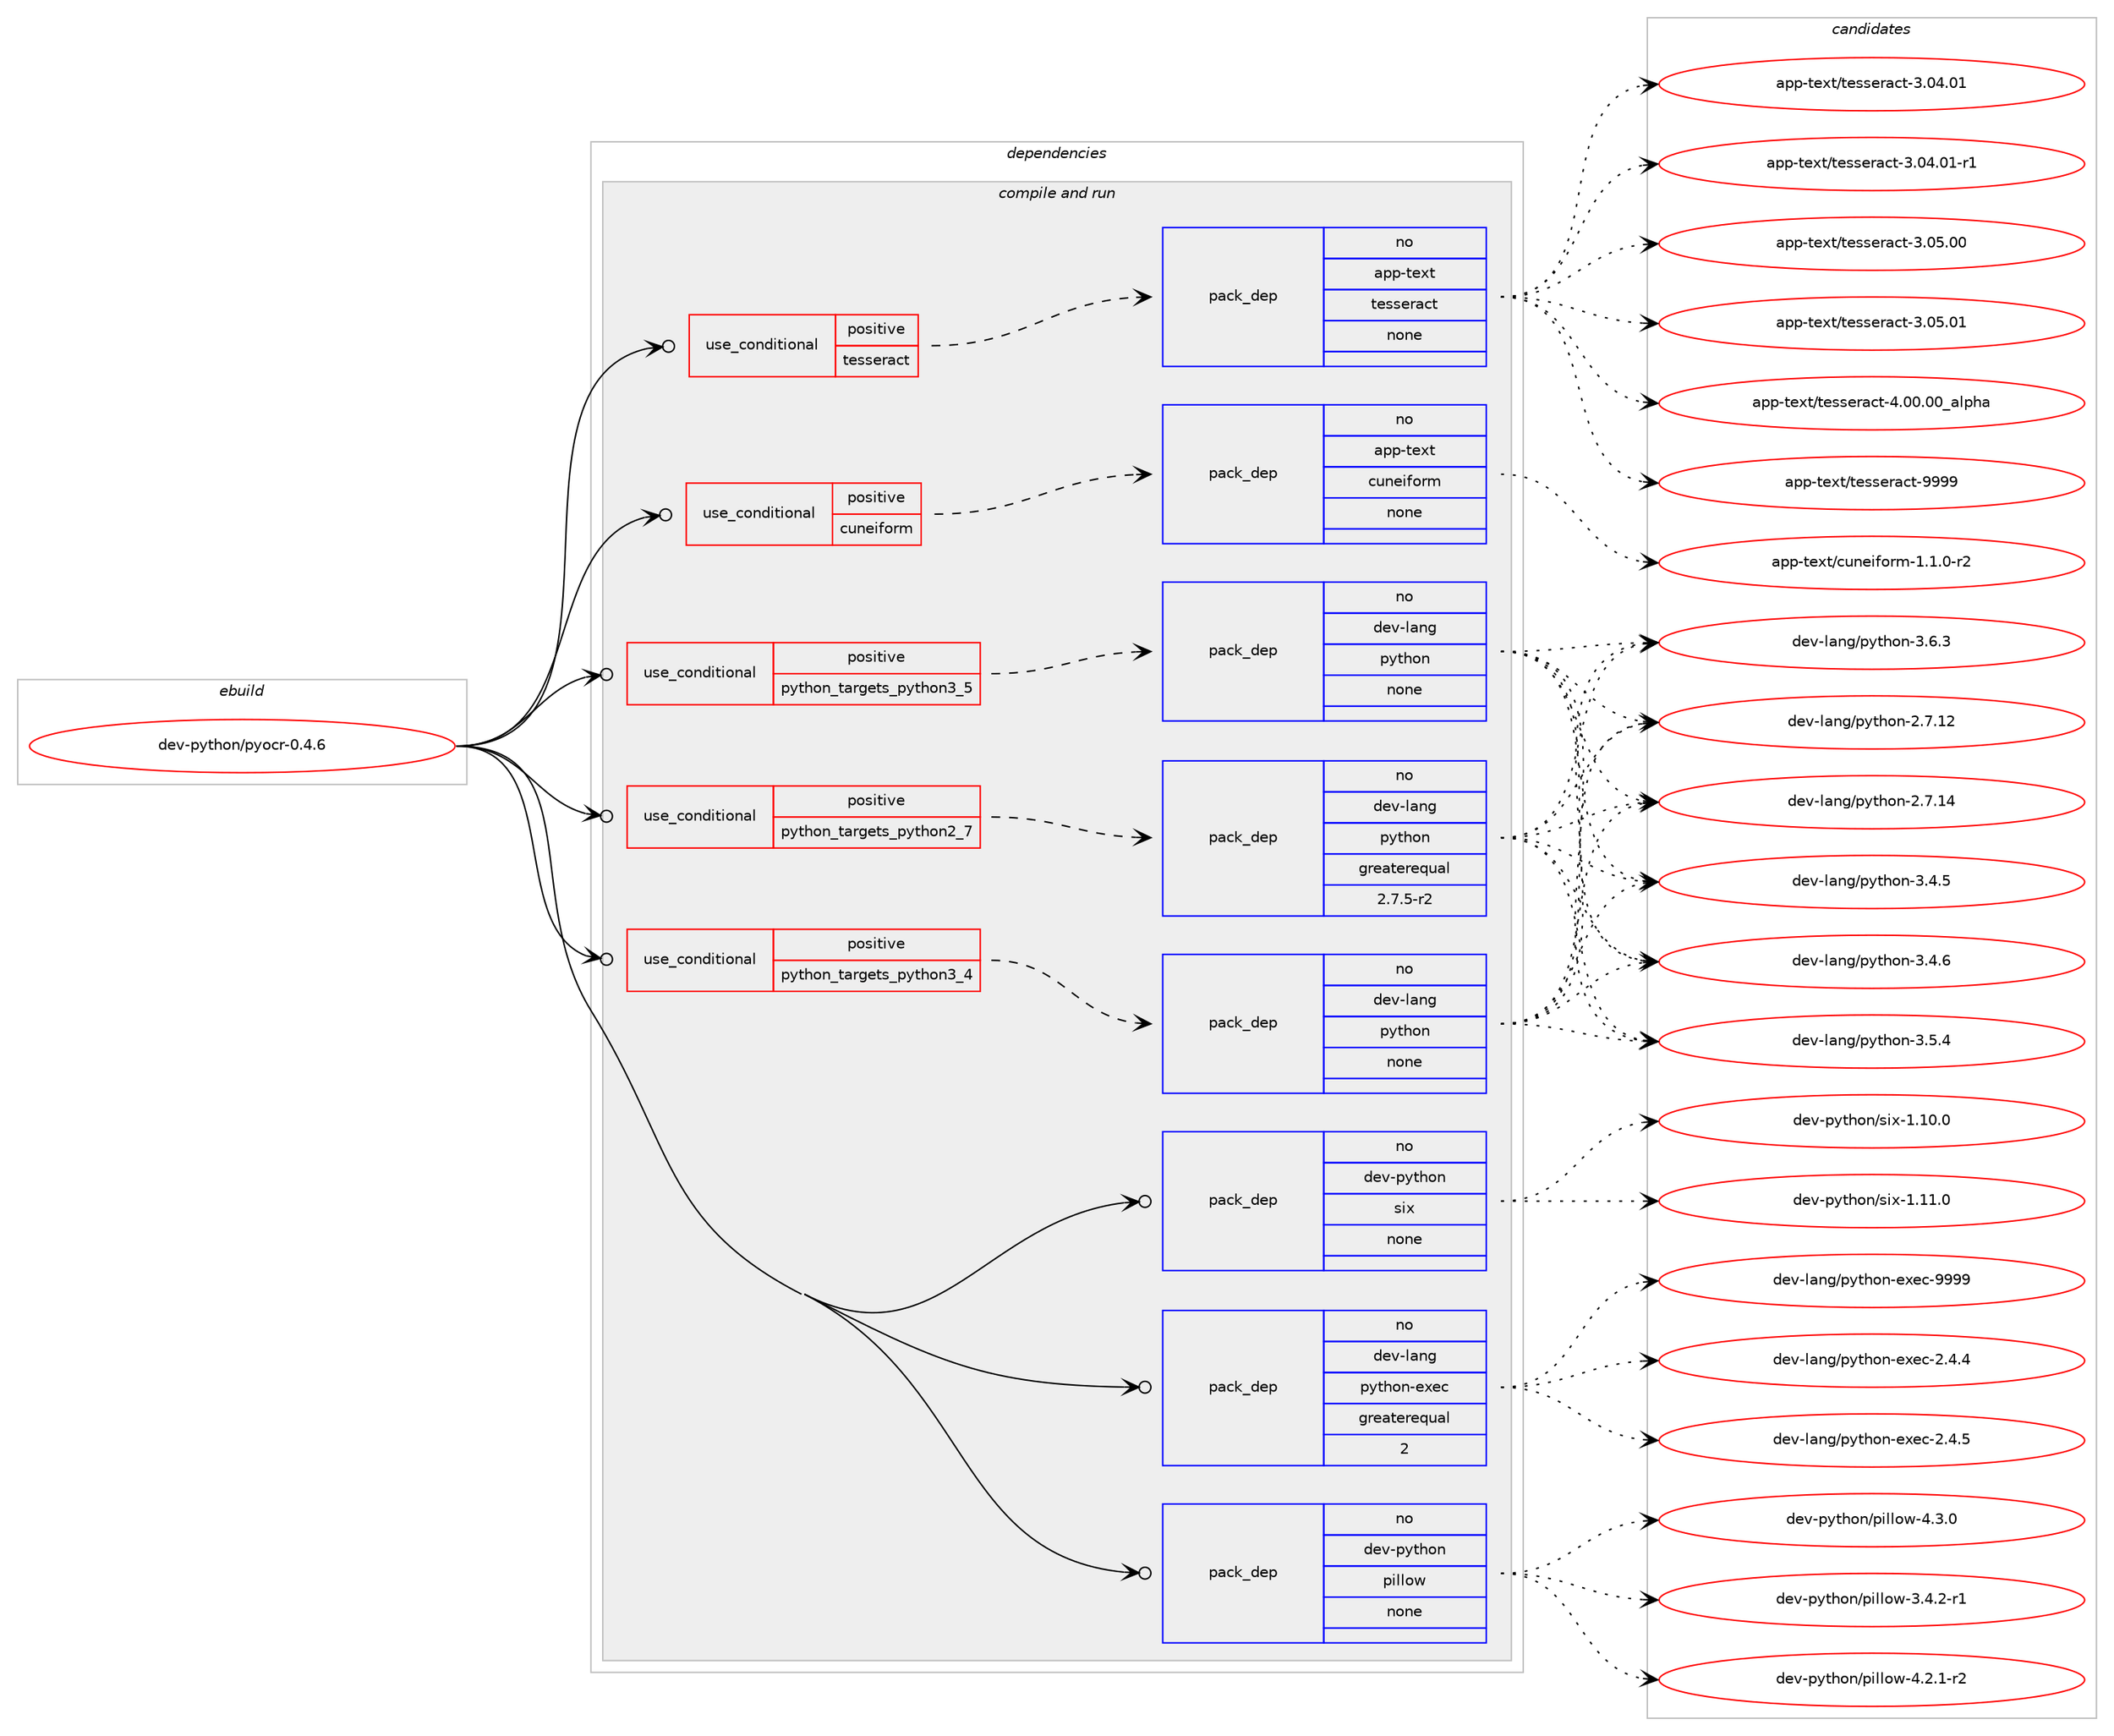 digraph prolog {

# *************
# Graph options
# *************

newrank=true;
concentrate=true;
compound=true;
graph [rankdir=LR,fontname=Helvetica,fontsize=10,ranksep=1.5];#, ranksep=2.5, nodesep=0.2];
edge  [arrowhead=vee];
node  [fontname=Helvetica,fontsize=10];

# **********
# The ebuild
# **********

subgraph cluster_leftcol {
color=gray;
rank=same;
label=<<i>ebuild</i>>;
id [label="dev-python/pyocr-0.4.6", color=red, width=4, href="../dev-python/pyocr-0.4.6.svg"];
}

# ****************
# The dependencies
# ****************

subgraph cluster_midcol {
color=gray;
label=<<i>dependencies</i>>;
subgraph cluster_compile {
fillcolor="#eeeeee";
style=filled;
label=<<i>compile</i>>;
}
subgraph cluster_compileandrun {
fillcolor="#eeeeee";
style=filled;
label=<<i>compile and run</i>>;
subgraph cond38901 {
dependency177797 [label=<<TABLE BORDER="0" CELLBORDER="1" CELLSPACING="0" CELLPADDING="4"><TR><TD ROWSPAN="3" CELLPADDING="10">use_conditional</TD></TR><TR><TD>positive</TD></TR><TR><TD>cuneiform</TD></TR></TABLE>>, shape=none, color=red];
subgraph pack134977 {
dependency177798 [label=<<TABLE BORDER="0" CELLBORDER="1" CELLSPACING="0" CELLPADDING="4" WIDTH="220"><TR><TD ROWSPAN="6" CELLPADDING="30">pack_dep</TD></TR><TR><TD WIDTH="110">no</TD></TR><TR><TD>app-text</TD></TR><TR><TD>cuneiform</TD></TR><TR><TD>none</TD></TR><TR><TD></TD></TR></TABLE>>, shape=none, color=blue];
}
dependency177797:e -> dependency177798:w [weight=20,style="dashed",arrowhead="vee"];
}
id:e -> dependency177797:w [weight=20,style="solid",arrowhead="odotvee"];
subgraph cond38902 {
dependency177799 [label=<<TABLE BORDER="0" CELLBORDER="1" CELLSPACING="0" CELLPADDING="4"><TR><TD ROWSPAN="3" CELLPADDING="10">use_conditional</TD></TR><TR><TD>positive</TD></TR><TR><TD>python_targets_python2_7</TD></TR></TABLE>>, shape=none, color=red];
subgraph pack134978 {
dependency177800 [label=<<TABLE BORDER="0" CELLBORDER="1" CELLSPACING="0" CELLPADDING="4" WIDTH="220"><TR><TD ROWSPAN="6" CELLPADDING="30">pack_dep</TD></TR><TR><TD WIDTH="110">no</TD></TR><TR><TD>dev-lang</TD></TR><TR><TD>python</TD></TR><TR><TD>greaterequal</TD></TR><TR><TD>2.7.5-r2</TD></TR></TABLE>>, shape=none, color=blue];
}
dependency177799:e -> dependency177800:w [weight=20,style="dashed",arrowhead="vee"];
}
id:e -> dependency177799:w [weight=20,style="solid",arrowhead="odotvee"];
subgraph cond38903 {
dependency177801 [label=<<TABLE BORDER="0" CELLBORDER="1" CELLSPACING="0" CELLPADDING="4"><TR><TD ROWSPAN="3" CELLPADDING="10">use_conditional</TD></TR><TR><TD>positive</TD></TR><TR><TD>python_targets_python3_4</TD></TR></TABLE>>, shape=none, color=red];
subgraph pack134979 {
dependency177802 [label=<<TABLE BORDER="0" CELLBORDER="1" CELLSPACING="0" CELLPADDING="4" WIDTH="220"><TR><TD ROWSPAN="6" CELLPADDING="30">pack_dep</TD></TR><TR><TD WIDTH="110">no</TD></TR><TR><TD>dev-lang</TD></TR><TR><TD>python</TD></TR><TR><TD>none</TD></TR><TR><TD></TD></TR></TABLE>>, shape=none, color=blue];
}
dependency177801:e -> dependency177802:w [weight=20,style="dashed",arrowhead="vee"];
}
id:e -> dependency177801:w [weight=20,style="solid",arrowhead="odotvee"];
subgraph cond38904 {
dependency177803 [label=<<TABLE BORDER="0" CELLBORDER="1" CELLSPACING="0" CELLPADDING="4"><TR><TD ROWSPAN="3" CELLPADDING="10">use_conditional</TD></TR><TR><TD>positive</TD></TR><TR><TD>python_targets_python3_5</TD></TR></TABLE>>, shape=none, color=red];
subgraph pack134980 {
dependency177804 [label=<<TABLE BORDER="0" CELLBORDER="1" CELLSPACING="0" CELLPADDING="4" WIDTH="220"><TR><TD ROWSPAN="6" CELLPADDING="30">pack_dep</TD></TR><TR><TD WIDTH="110">no</TD></TR><TR><TD>dev-lang</TD></TR><TR><TD>python</TD></TR><TR><TD>none</TD></TR><TR><TD></TD></TR></TABLE>>, shape=none, color=blue];
}
dependency177803:e -> dependency177804:w [weight=20,style="dashed",arrowhead="vee"];
}
id:e -> dependency177803:w [weight=20,style="solid",arrowhead="odotvee"];
subgraph cond38905 {
dependency177805 [label=<<TABLE BORDER="0" CELLBORDER="1" CELLSPACING="0" CELLPADDING="4"><TR><TD ROWSPAN="3" CELLPADDING="10">use_conditional</TD></TR><TR><TD>positive</TD></TR><TR><TD>tesseract</TD></TR></TABLE>>, shape=none, color=red];
subgraph pack134981 {
dependency177806 [label=<<TABLE BORDER="0" CELLBORDER="1" CELLSPACING="0" CELLPADDING="4" WIDTH="220"><TR><TD ROWSPAN="6" CELLPADDING="30">pack_dep</TD></TR><TR><TD WIDTH="110">no</TD></TR><TR><TD>app-text</TD></TR><TR><TD>tesseract</TD></TR><TR><TD>none</TD></TR><TR><TD></TD></TR></TABLE>>, shape=none, color=blue];
}
dependency177805:e -> dependency177806:w [weight=20,style="dashed",arrowhead="vee"];
}
id:e -> dependency177805:w [weight=20,style="solid",arrowhead="odotvee"];
subgraph pack134982 {
dependency177807 [label=<<TABLE BORDER="0" CELLBORDER="1" CELLSPACING="0" CELLPADDING="4" WIDTH="220"><TR><TD ROWSPAN="6" CELLPADDING="30">pack_dep</TD></TR><TR><TD WIDTH="110">no</TD></TR><TR><TD>dev-lang</TD></TR><TR><TD>python-exec</TD></TR><TR><TD>greaterequal</TD></TR><TR><TD>2</TD></TR></TABLE>>, shape=none, color=blue];
}
id:e -> dependency177807:w [weight=20,style="solid",arrowhead="odotvee"];
subgraph pack134983 {
dependency177808 [label=<<TABLE BORDER="0" CELLBORDER="1" CELLSPACING="0" CELLPADDING="4" WIDTH="220"><TR><TD ROWSPAN="6" CELLPADDING="30">pack_dep</TD></TR><TR><TD WIDTH="110">no</TD></TR><TR><TD>dev-python</TD></TR><TR><TD>pillow</TD></TR><TR><TD>none</TD></TR><TR><TD></TD></TR></TABLE>>, shape=none, color=blue];
}
id:e -> dependency177808:w [weight=20,style="solid",arrowhead="odotvee"];
subgraph pack134984 {
dependency177809 [label=<<TABLE BORDER="0" CELLBORDER="1" CELLSPACING="0" CELLPADDING="4" WIDTH="220"><TR><TD ROWSPAN="6" CELLPADDING="30">pack_dep</TD></TR><TR><TD WIDTH="110">no</TD></TR><TR><TD>dev-python</TD></TR><TR><TD>six</TD></TR><TR><TD>none</TD></TR><TR><TD></TD></TR></TABLE>>, shape=none, color=blue];
}
id:e -> dependency177809:w [weight=20,style="solid",arrowhead="odotvee"];
}
subgraph cluster_run {
fillcolor="#eeeeee";
style=filled;
label=<<i>run</i>>;
}
}

# **************
# The candidates
# **************

subgraph cluster_choices {
rank=same;
color=gray;
label=<<i>candidates</i>>;

subgraph choice134977 {
color=black;
nodesep=1;
choice971121124511610112011647991171101011051021111141094549464946484511450 [label="app-text/cuneiform-1.1.0-r2", color=red, width=4,href="../app-text/cuneiform-1.1.0-r2.svg"];
dependency177798:e -> choice971121124511610112011647991171101011051021111141094549464946484511450:w [style=dotted,weight="100"];
}
subgraph choice134978 {
color=black;
nodesep=1;
choice10010111845108971101034711212111610411111045504655464950 [label="dev-lang/python-2.7.12", color=red, width=4,href="../dev-lang/python-2.7.12.svg"];
choice10010111845108971101034711212111610411111045504655464952 [label="dev-lang/python-2.7.14", color=red, width=4,href="../dev-lang/python-2.7.14.svg"];
choice100101118451089711010347112121116104111110455146524653 [label="dev-lang/python-3.4.5", color=red, width=4,href="../dev-lang/python-3.4.5.svg"];
choice100101118451089711010347112121116104111110455146524654 [label="dev-lang/python-3.4.6", color=red, width=4,href="../dev-lang/python-3.4.6.svg"];
choice100101118451089711010347112121116104111110455146534652 [label="dev-lang/python-3.5.4", color=red, width=4,href="../dev-lang/python-3.5.4.svg"];
choice100101118451089711010347112121116104111110455146544651 [label="dev-lang/python-3.6.3", color=red, width=4,href="../dev-lang/python-3.6.3.svg"];
dependency177800:e -> choice10010111845108971101034711212111610411111045504655464950:w [style=dotted,weight="100"];
dependency177800:e -> choice10010111845108971101034711212111610411111045504655464952:w [style=dotted,weight="100"];
dependency177800:e -> choice100101118451089711010347112121116104111110455146524653:w [style=dotted,weight="100"];
dependency177800:e -> choice100101118451089711010347112121116104111110455146524654:w [style=dotted,weight="100"];
dependency177800:e -> choice100101118451089711010347112121116104111110455146534652:w [style=dotted,weight="100"];
dependency177800:e -> choice100101118451089711010347112121116104111110455146544651:w [style=dotted,weight="100"];
}
subgraph choice134979 {
color=black;
nodesep=1;
choice10010111845108971101034711212111610411111045504655464950 [label="dev-lang/python-2.7.12", color=red, width=4,href="../dev-lang/python-2.7.12.svg"];
choice10010111845108971101034711212111610411111045504655464952 [label="dev-lang/python-2.7.14", color=red, width=4,href="../dev-lang/python-2.7.14.svg"];
choice100101118451089711010347112121116104111110455146524653 [label="dev-lang/python-3.4.5", color=red, width=4,href="../dev-lang/python-3.4.5.svg"];
choice100101118451089711010347112121116104111110455146524654 [label="dev-lang/python-3.4.6", color=red, width=4,href="../dev-lang/python-3.4.6.svg"];
choice100101118451089711010347112121116104111110455146534652 [label="dev-lang/python-3.5.4", color=red, width=4,href="../dev-lang/python-3.5.4.svg"];
choice100101118451089711010347112121116104111110455146544651 [label="dev-lang/python-3.6.3", color=red, width=4,href="../dev-lang/python-3.6.3.svg"];
dependency177802:e -> choice10010111845108971101034711212111610411111045504655464950:w [style=dotted,weight="100"];
dependency177802:e -> choice10010111845108971101034711212111610411111045504655464952:w [style=dotted,weight="100"];
dependency177802:e -> choice100101118451089711010347112121116104111110455146524653:w [style=dotted,weight="100"];
dependency177802:e -> choice100101118451089711010347112121116104111110455146524654:w [style=dotted,weight="100"];
dependency177802:e -> choice100101118451089711010347112121116104111110455146534652:w [style=dotted,weight="100"];
dependency177802:e -> choice100101118451089711010347112121116104111110455146544651:w [style=dotted,weight="100"];
}
subgraph choice134980 {
color=black;
nodesep=1;
choice10010111845108971101034711212111610411111045504655464950 [label="dev-lang/python-2.7.12", color=red, width=4,href="../dev-lang/python-2.7.12.svg"];
choice10010111845108971101034711212111610411111045504655464952 [label="dev-lang/python-2.7.14", color=red, width=4,href="../dev-lang/python-2.7.14.svg"];
choice100101118451089711010347112121116104111110455146524653 [label="dev-lang/python-3.4.5", color=red, width=4,href="../dev-lang/python-3.4.5.svg"];
choice100101118451089711010347112121116104111110455146524654 [label="dev-lang/python-3.4.6", color=red, width=4,href="../dev-lang/python-3.4.6.svg"];
choice100101118451089711010347112121116104111110455146534652 [label="dev-lang/python-3.5.4", color=red, width=4,href="../dev-lang/python-3.5.4.svg"];
choice100101118451089711010347112121116104111110455146544651 [label="dev-lang/python-3.6.3", color=red, width=4,href="../dev-lang/python-3.6.3.svg"];
dependency177804:e -> choice10010111845108971101034711212111610411111045504655464950:w [style=dotted,weight="100"];
dependency177804:e -> choice10010111845108971101034711212111610411111045504655464952:w [style=dotted,weight="100"];
dependency177804:e -> choice100101118451089711010347112121116104111110455146524653:w [style=dotted,weight="100"];
dependency177804:e -> choice100101118451089711010347112121116104111110455146524654:w [style=dotted,weight="100"];
dependency177804:e -> choice100101118451089711010347112121116104111110455146534652:w [style=dotted,weight="100"];
dependency177804:e -> choice100101118451089711010347112121116104111110455146544651:w [style=dotted,weight="100"];
}
subgraph choice134981 {
color=black;
nodesep=1;
choice97112112451161011201164711610111511510111497991164551464852464849 [label="app-text/tesseract-3.04.01", color=red, width=4,href="../app-text/tesseract-3.04.01.svg"];
choice971121124511610112011647116101115115101114979911645514648524648494511449 [label="app-text/tesseract-3.04.01-r1", color=red, width=4,href="../app-text/tesseract-3.04.01-r1.svg"];
choice97112112451161011201164711610111511510111497991164551464853464848 [label="app-text/tesseract-3.05.00", color=red, width=4,href="../app-text/tesseract-3.05.00.svg"];
choice97112112451161011201164711610111511510111497991164551464853464849 [label="app-text/tesseract-3.05.01", color=red, width=4,href="../app-text/tesseract-3.05.01.svg"];
choice97112112451161011201164711610111511510111497991164552464848464848959710811210497 [label="app-text/tesseract-4.00.00_alpha", color=red, width=4,href="../app-text/tesseract-4.00.00_alpha.svg"];
choice97112112451161011201164711610111511510111497991164557575757 [label="app-text/tesseract-9999", color=red, width=4,href="../app-text/tesseract-9999.svg"];
dependency177806:e -> choice97112112451161011201164711610111511510111497991164551464852464849:w [style=dotted,weight="100"];
dependency177806:e -> choice971121124511610112011647116101115115101114979911645514648524648494511449:w [style=dotted,weight="100"];
dependency177806:e -> choice97112112451161011201164711610111511510111497991164551464853464848:w [style=dotted,weight="100"];
dependency177806:e -> choice97112112451161011201164711610111511510111497991164551464853464849:w [style=dotted,weight="100"];
dependency177806:e -> choice97112112451161011201164711610111511510111497991164552464848464848959710811210497:w [style=dotted,weight="100"];
dependency177806:e -> choice97112112451161011201164711610111511510111497991164557575757:w [style=dotted,weight="100"];
}
subgraph choice134982 {
color=black;
nodesep=1;
choice1001011184510897110103471121211161041111104510112010199455046524652 [label="dev-lang/python-exec-2.4.4", color=red, width=4,href="../dev-lang/python-exec-2.4.4.svg"];
choice1001011184510897110103471121211161041111104510112010199455046524653 [label="dev-lang/python-exec-2.4.5", color=red, width=4,href="../dev-lang/python-exec-2.4.5.svg"];
choice10010111845108971101034711212111610411111045101120101994557575757 [label="dev-lang/python-exec-9999", color=red, width=4,href="../dev-lang/python-exec-9999.svg"];
dependency177807:e -> choice1001011184510897110103471121211161041111104510112010199455046524652:w [style=dotted,weight="100"];
dependency177807:e -> choice1001011184510897110103471121211161041111104510112010199455046524653:w [style=dotted,weight="100"];
dependency177807:e -> choice10010111845108971101034711212111610411111045101120101994557575757:w [style=dotted,weight="100"];
}
subgraph choice134983 {
color=black;
nodesep=1;
choice10010111845112121116104111110471121051081081111194551465246504511449 [label="dev-python/pillow-3.4.2-r1", color=red, width=4,href="../dev-python/pillow-3.4.2-r1.svg"];
choice10010111845112121116104111110471121051081081111194552465046494511450 [label="dev-python/pillow-4.2.1-r2", color=red, width=4,href="../dev-python/pillow-4.2.1-r2.svg"];
choice1001011184511212111610411111047112105108108111119455246514648 [label="dev-python/pillow-4.3.0", color=red, width=4,href="../dev-python/pillow-4.3.0.svg"];
dependency177808:e -> choice10010111845112121116104111110471121051081081111194551465246504511449:w [style=dotted,weight="100"];
dependency177808:e -> choice10010111845112121116104111110471121051081081111194552465046494511450:w [style=dotted,weight="100"];
dependency177808:e -> choice1001011184511212111610411111047112105108108111119455246514648:w [style=dotted,weight="100"];
}
subgraph choice134984 {
color=black;
nodesep=1;
choice100101118451121211161041111104711510512045494649484648 [label="dev-python/six-1.10.0", color=red, width=4,href="../dev-python/six-1.10.0.svg"];
choice100101118451121211161041111104711510512045494649494648 [label="dev-python/six-1.11.0", color=red, width=4,href="../dev-python/six-1.11.0.svg"];
dependency177809:e -> choice100101118451121211161041111104711510512045494649484648:w [style=dotted,weight="100"];
dependency177809:e -> choice100101118451121211161041111104711510512045494649494648:w [style=dotted,weight="100"];
}
}

}
